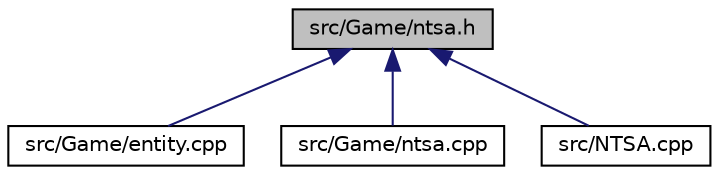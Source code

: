 digraph "src/Game/ntsa.h"
{
  edge [fontname="Helvetica",fontsize="10",labelfontname="Helvetica",labelfontsize="10"];
  node [fontname="Helvetica",fontsize="10",shape=record];
  Node1 [label="src/Game/ntsa.h",height=0.2,width=0.4,color="black", fillcolor="grey75", style="filled" fontcolor="black"];
  Node1 -> Node2 [dir="back",color="midnightblue",fontsize="10",style="solid",fontname="Helvetica"];
  Node2 [label="src/Game/entity.cpp",height=0.2,width=0.4,color="black", fillcolor="white", style="filled",URL="$entity_8cpp.html"];
  Node1 -> Node3 [dir="back",color="midnightblue",fontsize="10",style="solid",fontname="Helvetica"];
  Node3 [label="src/Game/ntsa.cpp",height=0.2,width=0.4,color="black", fillcolor="white", style="filled",URL="$ntsa_8cpp.html"];
  Node1 -> Node4 [dir="back",color="midnightblue",fontsize="10",style="solid",fontname="Helvetica"];
  Node4 [label="src/NTSA.cpp",height=0.2,width=0.4,color="black", fillcolor="white", style="filled",URL="$_n_t_s_a_8cpp.html"];
}
